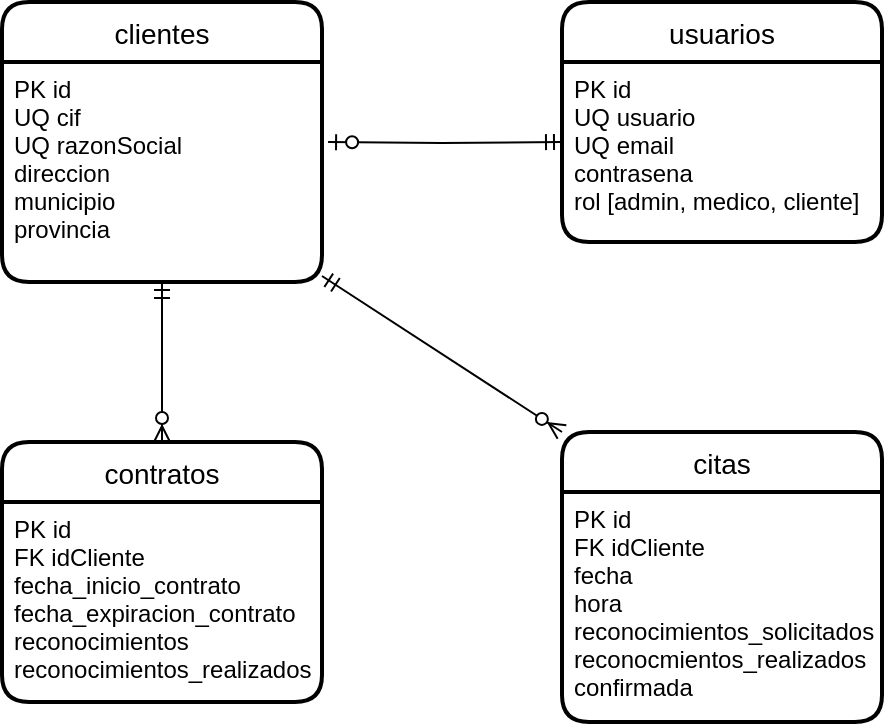 <mxfile>
    <diagram id="luxfu0No5xx-AM6F0GxE" name="Page-1">
        <mxGraphModel dx="1020" dy="779" grid="1" gridSize="10" guides="1" tooltips="1" connect="1" arrows="1" fold="1" page="1" pageScale="1" pageWidth="2339" pageHeight="3300" math="0" shadow="0">
            <root>
                <mxCell id="0"/>
                <mxCell id="1" parent="0"/>
                <mxCell id="2" value="clientes" style="swimlane;childLayout=stackLayout;horizontal=1;startSize=30;horizontalStack=0;rounded=1;fontSize=14;fontStyle=0;strokeWidth=2;resizeParent=0;resizeLast=1;shadow=0;dashed=0;align=center;" vertex="1" parent="1">
                    <mxGeometry x="120" y="220" width="160" height="140" as="geometry"/>
                </mxCell>
                <mxCell id="3" value="PK id&#10;UQ cif&#10;UQ razonSocial&#10;direccion&#10;municipio&#10;provincia" style="align=left;strokeColor=none;fillColor=none;spacingLeft=4;fontSize=12;verticalAlign=top;resizable=0;rotatable=0;part=1;" vertex="1" parent="2">
                    <mxGeometry y="30" width="160" height="110" as="geometry"/>
                </mxCell>
                <mxCell id="9" style="edgeStyle=orthogonalEdgeStyle;rounded=0;orthogonalLoop=1;jettySize=auto;html=1;entryX=1.019;entryY=0.364;entryDx=0;entryDy=0;startArrow=ERmandOne;startFill=0;endArrow=ERzeroToOne;endFill=1;entryPerimeter=0;" edge="1" parent="1" target="3">
                    <mxGeometry relative="1" as="geometry">
                        <mxPoint x="400" y="290" as="sourcePoint"/>
                    </mxGeometry>
                </mxCell>
                <mxCell id="4" value="usuarios" style="swimlane;childLayout=stackLayout;horizontal=1;startSize=30;horizontalStack=0;rounded=1;fontSize=14;fontStyle=0;strokeWidth=2;resizeParent=0;resizeLast=1;shadow=0;dashed=0;align=center;" vertex="1" parent="1">
                    <mxGeometry x="400" y="220" width="160" height="120" as="geometry"/>
                </mxCell>
                <mxCell id="5" value="PK id&#10;UQ usuario&#10;UQ email&#10;contrasena&#10;rol [admin, medico, cliente]" style="align=left;strokeColor=none;fillColor=none;spacingLeft=4;fontSize=12;verticalAlign=top;resizable=0;rotatable=0;part=1;" vertex="1" parent="4">
                    <mxGeometry y="30" width="160" height="90" as="geometry"/>
                </mxCell>
                <mxCell id="6" value="contratos" style="swimlane;childLayout=stackLayout;horizontal=1;startSize=30;horizontalStack=0;rounded=1;fontSize=14;fontStyle=0;strokeWidth=2;resizeParent=0;resizeLast=1;shadow=0;dashed=0;align=center;" vertex="1" parent="1">
                    <mxGeometry x="120" y="440" width="160" height="130" as="geometry"/>
                </mxCell>
                <mxCell id="7" value="PK id&#10;FK idCliente&#10;fecha_inicio_contrato&#10;fecha_expiracion_contrato&#10;reconocimientos&#10;reconocimientos_realizados" style="align=left;strokeColor=none;fillColor=none;spacingLeft=4;fontSize=12;verticalAlign=top;resizable=0;rotatable=0;part=1;" vertex="1" parent="6">
                    <mxGeometry y="30" width="160" height="100" as="geometry"/>
                </mxCell>
                <mxCell id="8" style="edgeStyle=orthogonalEdgeStyle;rounded=0;orthogonalLoop=1;jettySize=auto;html=1;entryX=0.5;entryY=0;entryDx=0;entryDy=0;startArrow=ERmandOne;startFill=0;endArrow=ERzeroToMany;endFill=1;" edge="1" parent="1" source="3" target="6">
                    <mxGeometry relative="1" as="geometry"/>
                </mxCell>
                <mxCell id="10" value="citas" style="swimlane;childLayout=stackLayout;horizontal=1;startSize=30;horizontalStack=0;rounded=1;fontSize=14;fontStyle=0;strokeWidth=2;resizeParent=0;resizeLast=1;shadow=0;dashed=0;align=center;" vertex="1" parent="1">
                    <mxGeometry x="400" y="435" width="160" height="145" as="geometry"/>
                </mxCell>
                <mxCell id="11" value="PK id&#10;FK idCliente&#10;fecha&#10;hora&#10;reconocimientos_solicitados&#10;reconocmientos_realizados&#10;confirmada" style="align=left;strokeColor=none;fillColor=none;spacingLeft=4;fontSize=12;verticalAlign=top;resizable=0;rotatable=0;part=1;" vertex="1" parent="10">
                    <mxGeometry y="30" width="160" height="115" as="geometry"/>
                </mxCell>
                <mxCell id="12" style="rounded=0;orthogonalLoop=1;jettySize=auto;html=1;entryX=0;entryY=0;entryDx=0;entryDy=0;startArrow=ERmandOne;startFill=0;endArrow=ERzeroToMany;endFill=1;" edge="1" parent="1" source="3" target="10">
                    <mxGeometry relative="1" as="geometry"/>
                </mxCell>
            </root>
        </mxGraphModel>
    </diagram>
</mxfile>